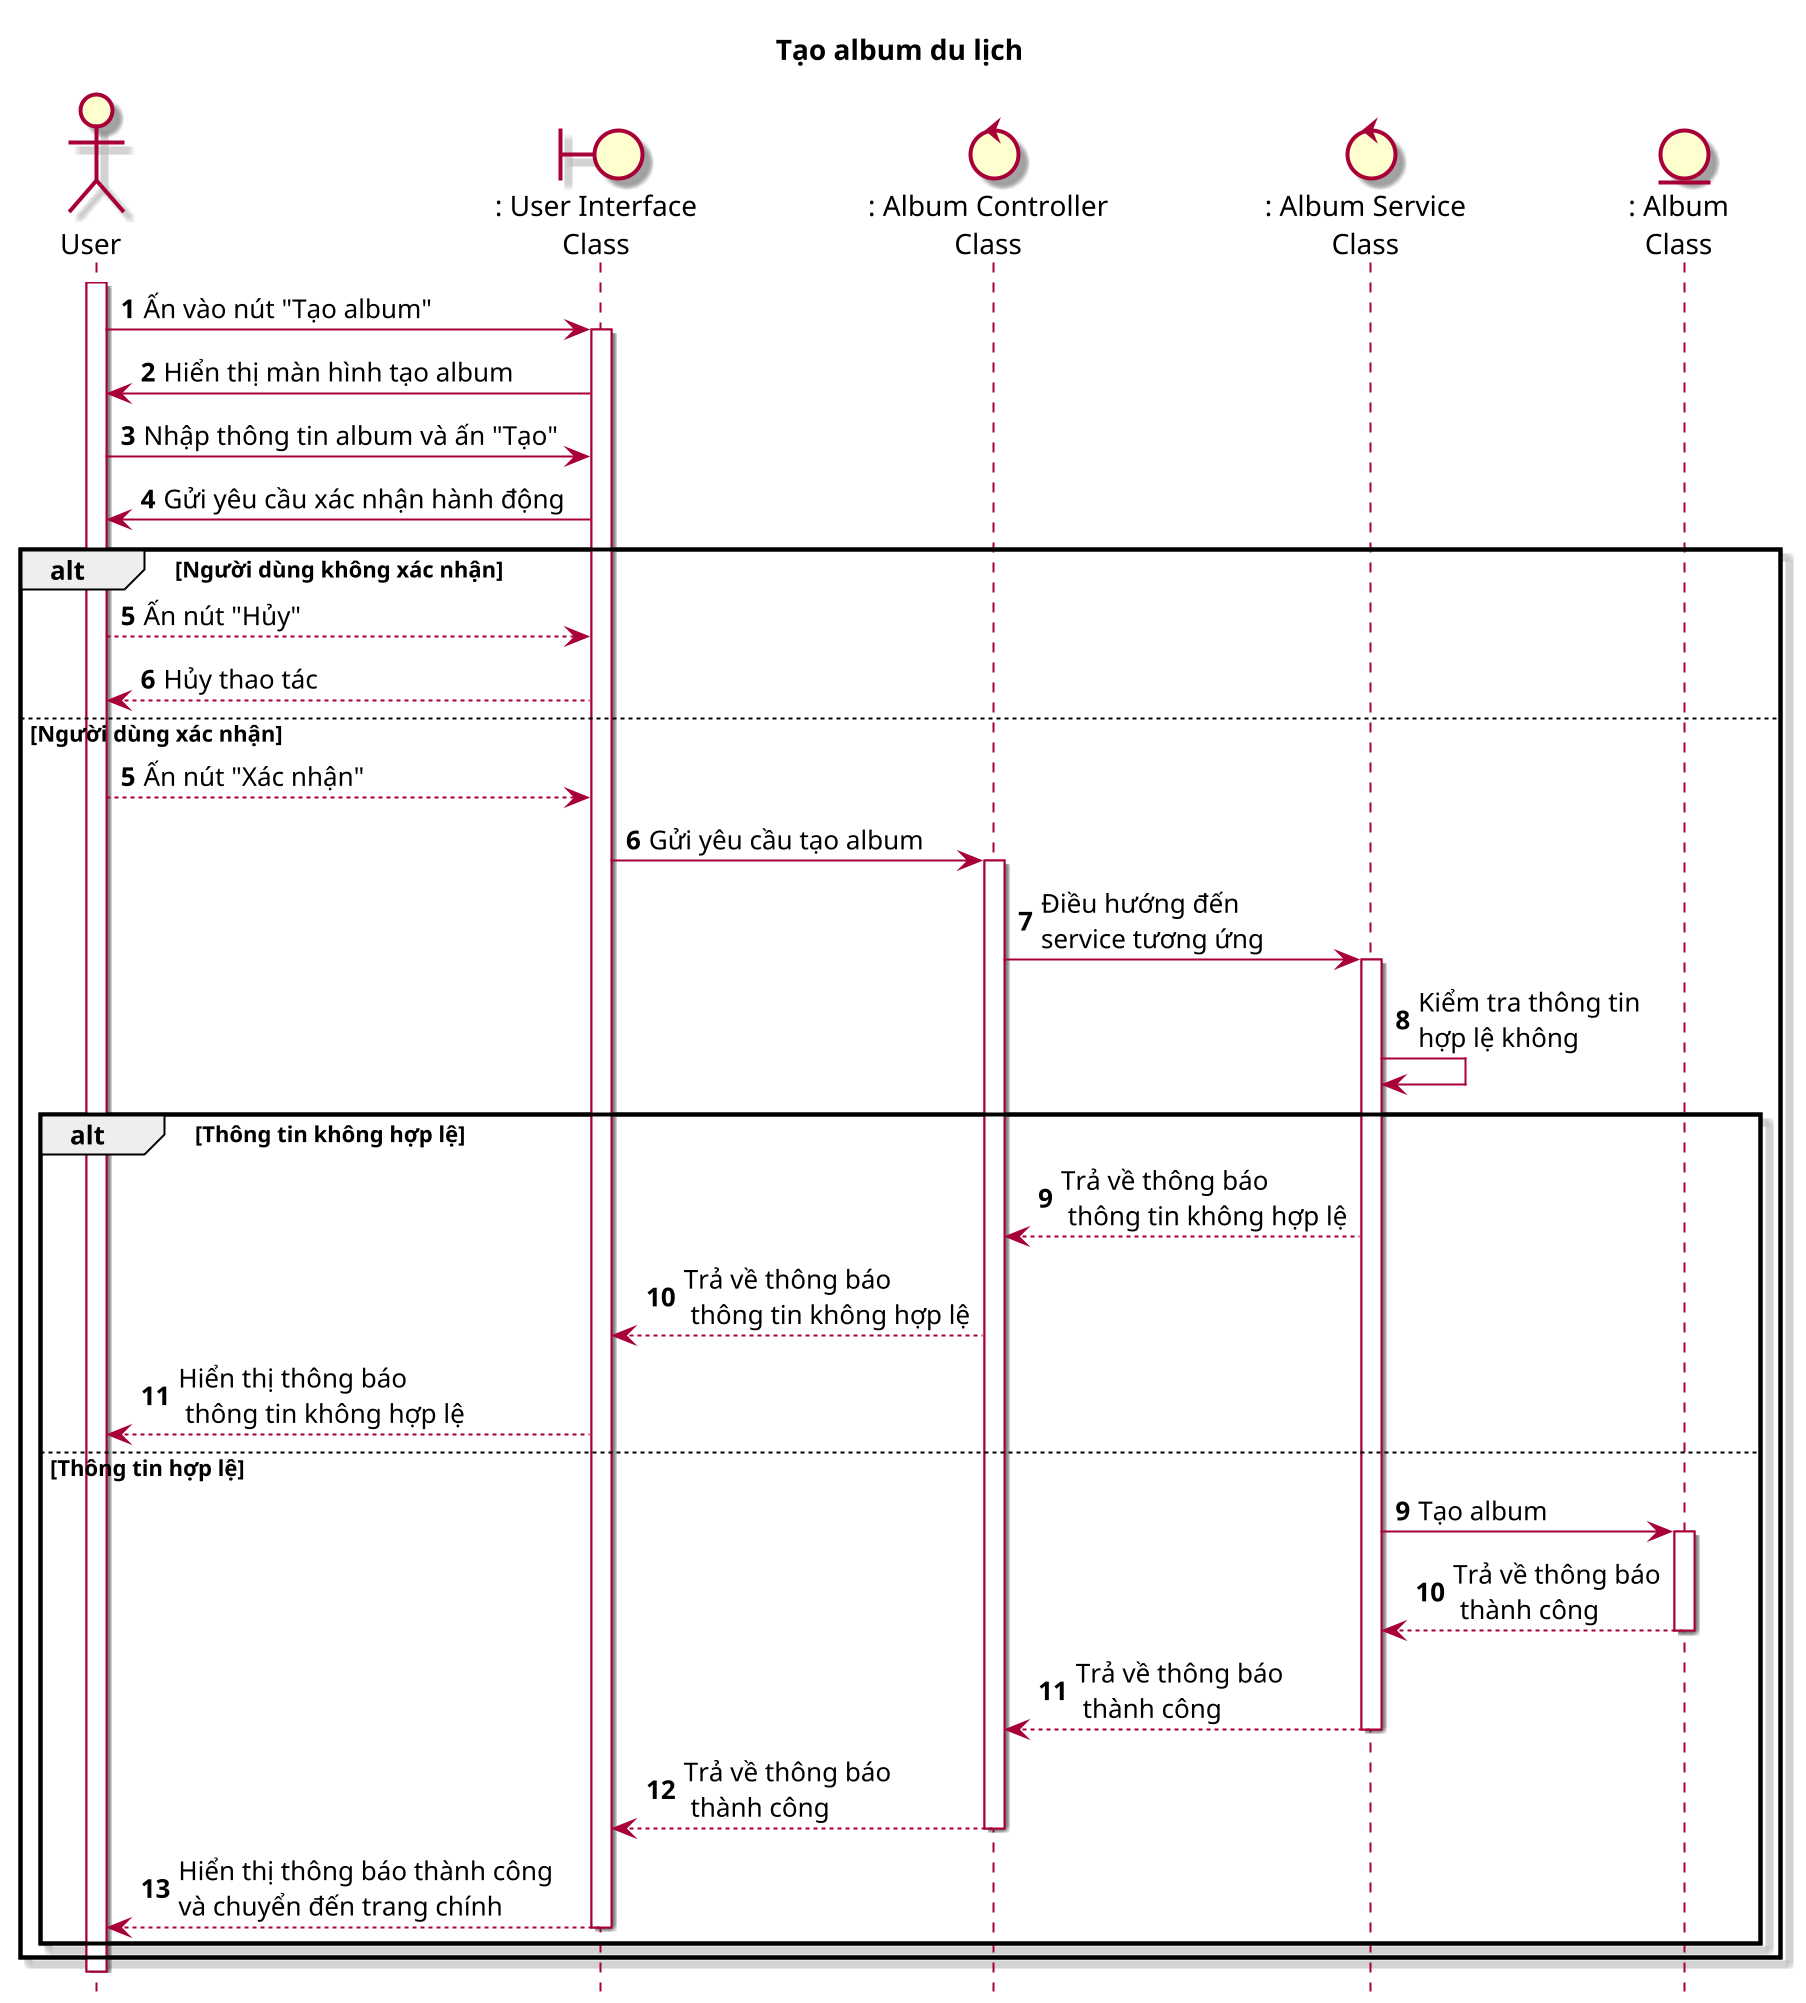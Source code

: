 @startuml SEQ31_TaoAlbumDuLich

title Tạo album du lịch

skin rose
scale 2
hide footbox

actor User as user
boundary ": User Interface\nClass" as ui
control ": Album Controller\nClass" as abc
control ": Album Service\nClass" as abs
entity ": Album\nClass" as ab

autonumber
user++
user -> ui++ : Ấn vào nút "Tạo album"
ui -> user : Hiển thị màn hình tạo album
user -> ui : Nhập thông tin album và ấn "Tạo"
ui -> user : Gửi yêu cầu xác nhận hành động
alt Người dùng không xác nhận
    user --> ui : Ấn nút "Hủy"
    ui --> user : Hủy thao tác
else Người dùng xác nhận
    autonumber 5
    user --> ui: Ấn nút "Xác nhận"
    ui -> abc++ : Gửi yêu cầu tạo album
    abc -> abs++ : Điều hướng đến\nservice tương ứng
    abs -> abs : Kiểm tra thông tin\nhợp lệ không
    alt Thông tin không hợp lệ
        abs --> abc : Trả về thông báo\n thông tin không hợp lệ
        abc --> ui : Trả về thông báo\n thông tin không hợp lệ
        ui --> user : Hiển thị thông báo\n thông tin không hợp lệ
    else Thông tin hợp lệ
        autonumber 9
        abs -> ab++ : Tạo album
        ab --> abs-- : Trả về thông báo\n thành công
        abs --> abc-- : Trả về thông báo\n thành công
        abc --> ui-- : Trả về thông báo\n thành công
        ui --> user-- : Hiển thị thông báo thành công\nvà chuyển đến trang chính
    end
end
user--

@enduml
